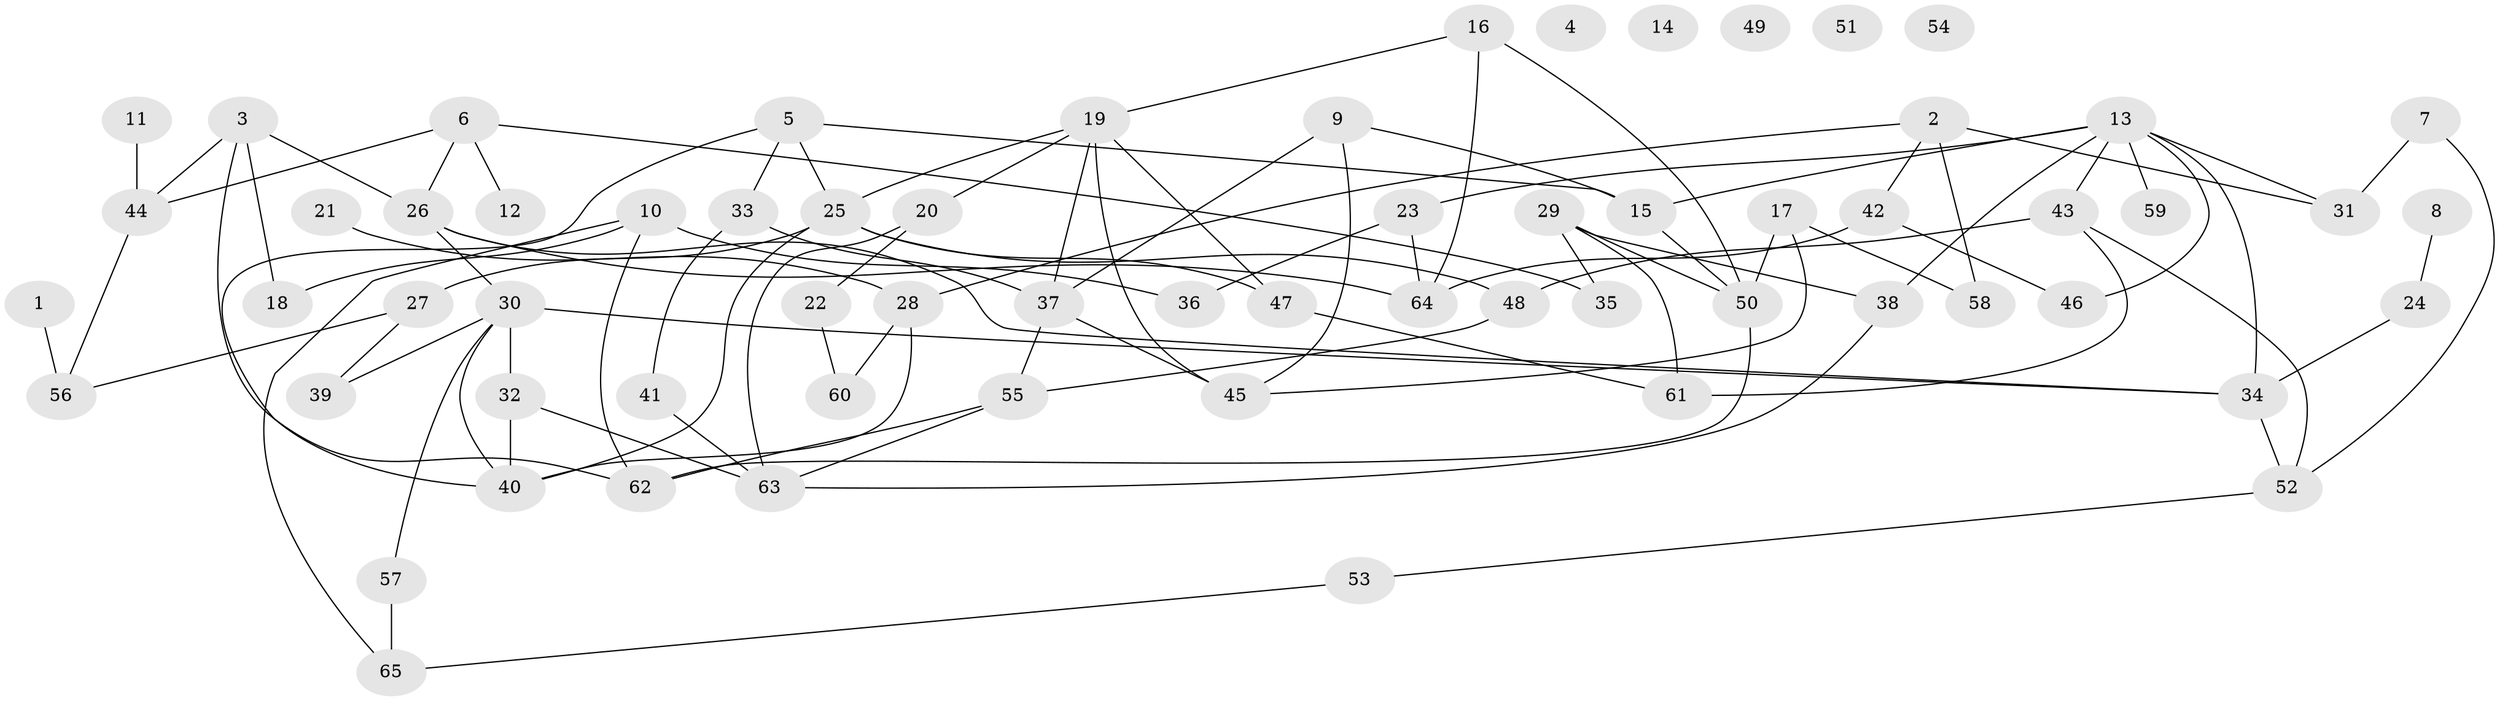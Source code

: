 // Generated by graph-tools (version 1.1) at 2025/25/03/09/25 03:25:16]
// undirected, 65 vertices, 98 edges
graph export_dot {
graph [start="1"]
  node [color=gray90,style=filled];
  1;
  2;
  3;
  4;
  5;
  6;
  7;
  8;
  9;
  10;
  11;
  12;
  13;
  14;
  15;
  16;
  17;
  18;
  19;
  20;
  21;
  22;
  23;
  24;
  25;
  26;
  27;
  28;
  29;
  30;
  31;
  32;
  33;
  34;
  35;
  36;
  37;
  38;
  39;
  40;
  41;
  42;
  43;
  44;
  45;
  46;
  47;
  48;
  49;
  50;
  51;
  52;
  53;
  54;
  55;
  56;
  57;
  58;
  59;
  60;
  61;
  62;
  63;
  64;
  65;
  1 -- 56;
  2 -- 28;
  2 -- 31;
  2 -- 42;
  2 -- 58;
  3 -- 18;
  3 -- 26;
  3 -- 44;
  3 -- 62;
  5 -- 15;
  5 -- 25;
  5 -- 33;
  5 -- 40;
  6 -- 12;
  6 -- 26;
  6 -- 35;
  6 -- 44;
  7 -- 31;
  7 -- 52;
  8 -- 24;
  9 -- 15;
  9 -- 37;
  9 -- 45;
  10 -- 18;
  10 -- 36;
  10 -- 62;
  10 -- 65;
  11 -- 44;
  13 -- 15;
  13 -- 23;
  13 -- 31;
  13 -- 34;
  13 -- 38;
  13 -- 43;
  13 -- 46;
  13 -- 59;
  15 -- 50;
  16 -- 19;
  16 -- 50;
  16 -- 64;
  17 -- 45;
  17 -- 50;
  17 -- 58;
  19 -- 20;
  19 -- 25;
  19 -- 37;
  19 -- 45;
  19 -- 47;
  20 -- 22;
  20 -- 63;
  21 -- 28;
  22 -- 60;
  23 -- 36;
  23 -- 64;
  24 -- 34;
  25 -- 27;
  25 -- 40;
  25 -- 47;
  25 -- 48;
  26 -- 30;
  26 -- 34;
  26 -- 64;
  27 -- 39;
  27 -- 56;
  28 -- 40;
  28 -- 60;
  29 -- 35;
  29 -- 38;
  29 -- 50;
  29 -- 61;
  30 -- 32;
  30 -- 34;
  30 -- 39;
  30 -- 40;
  30 -- 57;
  32 -- 40;
  32 -- 63;
  33 -- 37;
  33 -- 41;
  34 -- 52;
  37 -- 45;
  37 -- 55;
  38 -- 63;
  41 -- 63;
  42 -- 46;
  42 -- 64;
  43 -- 48;
  43 -- 52;
  43 -- 61;
  44 -- 56;
  47 -- 61;
  48 -- 55;
  50 -- 62;
  52 -- 53;
  53 -- 65;
  55 -- 62;
  55 -- 63;
  57 -- 65;
}
